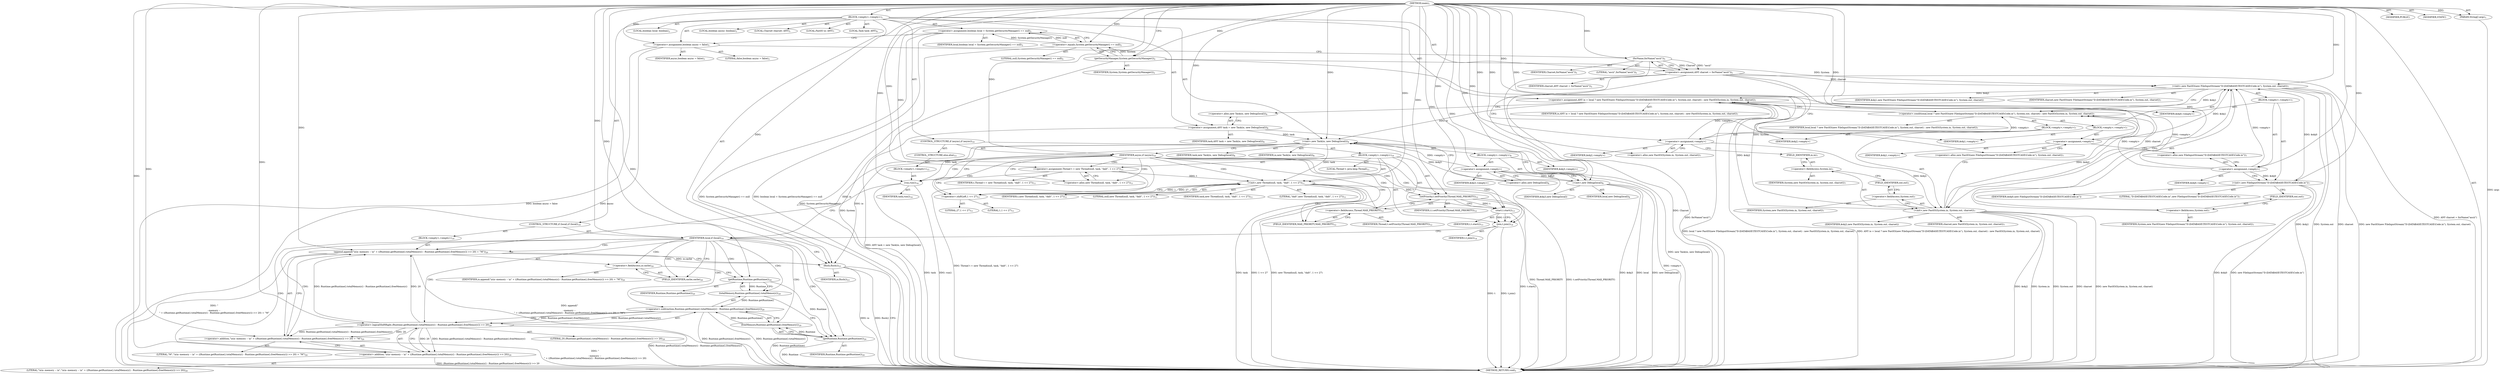 digraph "main" {  
"21" [label = <(METHOD,main)<SUB>1</SUB>> ]
"22" [label = <(PARAM,String[] args)<SUB>1</SUB>> ]
"23" [label = <(BLOCK,&lt;empty&gt;,&lt;empty&gt;)<SUB>1</SUB>> ]
"24" [label = <(LOCAL,boolean local: boolean)<SUB>2</SUB>> ]
"25" [label = <(&lt;operator&gt;.assignment,boolean local = System.getSecurityManager() == null)<SUB>2</SUB>> ]
"26" [label = <(IDENTIFIER,local,boolean local = System.getSecurityManager() == null)<SUB>2</SUB>> ]
"27" [label = <(&lt;operator&gt;.equals,System.getSecurityManager() == null)<SUB>2</SUB>> ]
"28" [label = <(getSecurityManager,System.getSecurityManager())<SUB>2</SUB>> ]
"29" [label = <(IDENTIFIER,System,System.getSecurityManager())<SUB>2</SUB>> ]
"30" [label = <(LITERAL,null,System.getSecurityManager() == null)<SUB>2</SUB>> ]
"31" [label = <(LOCAL,boolean async: boolean)<SUB>3</SUB>> ]
"32" [label = <(&lt;operator&gt;.assignment,boolean async = false)<SUB>3</SUB>> ]
"33" [label = <(IDENTIFIER,async,boolean async = false)<SUB>3</SUB>> ]
"34" [label = <(LITERAL,false,boolean async = false)<SUB>3</SUB>> ]
"35" [label = <(LOCAL,Charset charset: ANY)<SUB>5</SUB>> ]
"36" [label = <(&lt;operator&gt;.assignment,ANY charset = forName(&quot;ascii&quot;))<SUB>5</SUB>> ]
"37" [label = <(IDENTIFIER,charset,ANY charset = forName(&quot;ascii&quot;))<SUB>5</SUB>> ]
"38" [label = <(forName,forName(&quot;ascii&quot;))<SUB>5</SUB>> ]
"39" [label = <(IDENTIFIER,Charset,forName(&quot;ascii&quot;))<SUB>5</SUB>> ]
"40" [label = <(LITERAL,&quot;ascii&quot;,forName(&quot;ascii&quot;))<SUB>5</SUB>> ]
"41" [label = <(LOCAL,FastIO io: ANY)<SUB>7</SUB>> ]
"42" [label = <(&lt;operator&gt;.assignment,ANY io = local ? new FastIO(new FileInputStream(&quot;D:\\DATABASE\\TESTCASE\\Code.in&quot;), System.out, charset) : new FastIO(System.in, System.out, charset))<SUB>7</SUB>> ]
"43" [label = <(IDENTIFIER,io,ANY io = local ? new FastIO(new FileInputStream(&quot;D:\\DATABASE\\TESTCASE\\Code.in&quot;), System.out, charset) : new FastIO(System.in, System.out, charset))<SUB>7</SUB>> ]
"44" [label = <(&lt;operator&gt;.conditional,local ? new FastIO(new FileInputStream(&quot;D:\\DATABASE\\TESTCASE\\Code.in&quot;), System.out, charset) : new FastIO(System.in, System.out, charset))<SUB>7</SUB>> ]
"45" [label = <(IDENTIFIER,local,local ? new FastIO(new FileInputStream(&quot;D:\\DATABASE\\TESTCASE\\Code.in&quot;), System.out, charset) : new FastIO(System.in, System.out, charset))<SUB>7</SUB>> ]
"46" [label = <(BLOCK,&lt;empty&gt;,&lt;empty&gt;)<SUB>7</SUB>> ]
"47" [label = <(&lt;operator&gt;.assignment,&lt;empty&gt;)> ]
"48" [label = <(IDENTIFIER,$obj1,&lt;empty&gt;)> ]
"49" [label = <(&lt;operator&gt;.alloc,new FastIO(new FileInputStream(&quot;D:\\DATABASE\\TESTCASE\\Code.in&quot;), System.out, charset))<SUB>7</SUB>> ]
"50" [label = <(&lt;init&gt;,new FastIO(new FileInputStream(&quot;D:\\DATABASE\\TESTCASE\\Code.in&quot;), System.out, charset))<SUB>7</SUB>> ]
"51" [label = <(IDENTIFIER,$obj1,new FastIO(new FileInputStream(&quot;D:\\DATABASE\\TESTCASE\\Code.in&quot;), System.out, charset))> ]
"52" [label = <(BLOCK,&lt;empty&gt;,&lt;empty&gt;)<SUB>7</SUB>> ]
"53" [label = <(&lt;operator&gt;.assignment,&lt;empty&gt;)> ]
"54" [label = <(IDENTIFIER,$obj0,&lt;empty&gt;)> ]
"55" [label = <(&lt;operator&gt;.alloc,new FileInputStream(&quot;D:\\DATABASE\\TESTCASE\\Code.in&quot;))<SUB>7</SUB>> ]
"56" [label = <(&lt;init&gt;,new FileInputStream(&quot;D:\\DATABASE\\TESTCASE\\Code.in&quot;))<SUB>7</SUB>> ]
"57" [label = <(IDENTIFIER,$obj0,new FileInputStream(&quot;D:\\DATABASE\\TESTCASE\\Code.in&quot;))> ]
"58" [label = <(LITERAL,&quot;D:\\DATABASE\\TESTCASE\\Code.in&quot;,new FileInputStream(&quot;D:\\DATABASE\\TESTCASE\\Code.in&quot;))<SUB>7</SUB>> ]
"59" [label = <(IDENTIFIER,$obj0,&lt;empty&gt;)> ]
"60" [label = <(&lt;operator&gt;.fieldAccess,System.out)<SUB>7</SUB>> ]
"61" [label = <(IDENTIFIER,System,new FastIO(new FileInputStream(&quot;D:\\DATABASE\\TESTCASE\\Code.in&quot;), System.out, charset))<SUB>7</SUB>> ]
"62" [label = <(FIELD_IDENTIFIER,out,out)<SUB>7</SUB>> ]
"63" [label = <(IDENTIFIER,charset,new FastIO(new FileInputStream(&quot;D:\\DATABASE\\TESTCASE\\Code.in&quot;), System.out, charset))<SUB>7</SUB>> ]
"64" [label = <(IDENTIFIER,$obj1,&lt;empty&gt;)> ]
"65" [label = <(BLOCK,&lt;empty&gt;,&lt;empty&gt;)<SUB>7</SUB>> ]
"66" [label = <(&lt;operator&gt;.assignment,&lt;empty&gt;)> ]
"67" [label = <(IDENTIFIER,$obj2,&lt;empty&gt;)> ]
"68" [label = <(&lt;operator&gt;.alloc,new FastIO(System.in, System.out, charset))<SUB>7</SUB>> ]
"69" [label = <(&lt;init&gt;,new FastIO(System.in, System.out, charset))<SUB>7</SUB>> ]
"70" [label = <(IDENTIFIER,$obj2,new FastIO(System.in, System.out, charset))> ]
"71" [label = <(&lt;operator&gt;.fieldAccess,System.in)<SUB>7</SUB>> ]
"72" [label = <(IDENTIFIER,System,new FastIO(System.in, System.out, charset))<SUB>7</SUB>> ]
"73" [label = <(FIELD_IDENTIFIER,in,in)<SUB>7</SUB>> ]
"74" [label = <(&lt;operator&gt;.fieldAccess,System.out)<SUB>7</SUB>> ]
"75" [label = <(IDENTIFIER,System,new FastIO(System.in, System.out, charset))<SUB>7</SUB>> ]
"76" [label = <(FIELD_IDENTIFIER,out,out)<SUB>7</SUB>> ]
"77" [label = <(IDENTIFIER,charset,new FastIO(System.in, System.out, charset))<SUB>7</SUB>> ]
"78" [label = <(IDENTIFIER,$obj2,&lt;empty&gt;)> ]
"4" [label = <(LOCAL,Task task: ANY)<SUB>8</SUB>> ]
"79" [label = <(&lt;operator&gt;.assignment,ANY task = new Task(io, new Debug(local)))<SUB>8</SUB>> ]
"80" [label = <(IDENTIFIER,task,ANY task = new Task(io, new Debug(local)))<SUB>8</SUB>> ]
"81" [label = <(&lt;operator&gt;.alloc,new Task(io, new Debug(local)))<SUB>8</SUB>> ]
"82" [label = <(&lt;init&gt;,new Task(io, new Debug(local)))<SUB>8</SUB>> ]
"3" [label = <(IDENTIFIER,task,new Task(io, new Debug(local)))<SUB>8</SUB>> ]
"83" [label = <(IDENTIFIER,io,new Task(io, new Debug(local)))<SUB>8</SUB>> ]
"84" [label = <(BLOCK,&lt;empty&gt;,&lt;empty&gt;)<SUB>8</SUB>> ]
"85" [label = <(&lt;operator&gt;.assignment,&lt;empty&gt;)> ]
"86" [label = <(IDENTIFIER,$obj3,&lt;empty&gt;)> ]
"87" [label = <(&lt;operator&gt;.alloc,new Debug(local))<SUB>8</SUB>> ]
"88" [label = <(&lt;init&gt;,new Debug(local))<SUB>8</SUB>> ]
"89" [label = <(IDENTIFIER,$obj3,new Debug(local))> ]
"90" [label = <(IDENTIFIER,local,new Debug(local))<SUB>8</SUB>> ]
"91" [label = <(IDENTIFIER,$obj3,&lt;empty&gt;)> ]
"92" [label = <(CONTROL_STRUCTURE,if (async),if (async))<SUB>10</SUB>> ]
"93" [label = <(IDENTIFIER,async,if (async))<SUB>10</SUB>> ]
"94" [label = <(BLOCK,&lt;empty&gt;,&lt;empty&gt;)<SUB>10</SUB>> ]
"6" [label = <(LOCAL,Thread t: java.lang.Thread)<SUB>11</SUB>> ]
"95" [label = <(&lt;operator&gt;.assignment,Thread t = new Thread(null, task, &quot;dalt&quot;, 1 &lt;&lt; 27))<SUB>11</SUB>> ]
"96" [label = <(IDENTIFIER,t,Thread t = new Thread(null, task, &quot;dalt&quot;, 1 &lt;&lt; 27))<SUB>11</SUB>> ]
"97" [label = <(&lt;operator&gt;.alloc,new Thread(null, task, &quot;dalt&quot;, 1 &lt;&lt; 27))<SUB>11</SUB>> ]
"98" [label = <(&lt;init&gt;,new Thread(null, task, &quot;dalt&quot;, 1 &lt;&lt; 27))<SUB>11</SUB>> ]
"5" [label = <(IDENTIFIER,t,new Thread(null, task, &quot;dalt&quot;, 1 &lt;&lt; 27))<SUB>11</SUB>> ]
"99" [label = <(LITERAL,null,new Thread(null, task, &quot;dalt&quot;, 1 &lt;&lt; 27))<SUB>11</SUB>> ]
"100" [label = <(IDENTIFIER,task,new Thread(null, task, &quot;dalt&quot;, 1 &lt;&lt; 27))<SUB>11</SUB>> ]
"101" [label = <(LITERAL,&quot;dalt&quot;,new Thread(null, task, &quot;dalt&quot;, 1 &lt;&lt; 27))<SUB>11</SUB>> ]
"102" [label = <(&lt;operator&gt;.shiftLeft,1 &lt;&lt; 27)<SUB>11</SUB>> ]
"103" [label = <(LITERAL,1,1 &lt;&lt; 27)<SUB>11</SUB>> ]
"104" [label = <(LITERAL,27,1 &lt;&lt; 27)<SUB>11</SUB>> ]
"105" [label = <(setPriority,t.setPriority(Thread.MAX_PRIORITY))<SUB>12</SUB>> ]
"106" [label = <(IDENTIFIER,t,t.setPriority(Thread.MAX_PRIORITY))<SUB>12</SUB>> ]
"107" [label = <(&lt;operator&gt;.fieldAccess,Thread.MAX_PRIORITY)<SUB>12</SUB>> ]
"108" [label = <(IDENTIFIER,Thread,t.setPriority(Thread.MAX_PRIORITY))<SUB>12</SUB>> ]
"109" [label = <(FIELD_IDENTIFIER,MAX_PRIORITY,MAX_PRIORITY)<SUB>12</SUB>> ]
"110" [label = <(start,t.start())<SUB>13</SUB>> ]
"111" [label = <(IDENTIFIER,t,t.start())<SUB>13</SUB>> ]
"112" [label = <(join,t.join())<SUB>14</SUB>> ]
"113" [label = <(IDENTIFIER,t,t.join())<SUB>14</SUB>> ]
"114" [label = <(CONTROL_STRUCTURE,else,else)<SUB>15</SUB>> ]
"115" [label = <(BLOCK,&lt;empty&gt;,&lt;empty&gt;)<SUB>15</SUB>> ]
"116" [label = <(run,run())<SUB>16</SUB>> ]
"117" [label = <(IDENTIFIER,task,run())<SUB>16</SUB>> ]
"118" [label = <(CONTROL_STRUCTURE,if (local),if (local))<SUB>19</SUB>> ]
"119" [label = <(IDENTIFIER,local,if (local))<SUB>19</SUB>> ]
"120" [label = <(BLOCK,&lt;empty&gt;,&lt;empty&gt;)<SUB>19</SUB>> ]
"121" [label = <(append,append(&quot;\n\n--memory -- \n&quot; + ((Runtime.getRuntime().totalMemory() - Runtime.getRuntime().freeMemory()) &gt;&gt; 20) + &quot;M&quot;))<SUB>20</SUB>> ]
"122" [label = <(&lt;operator&gt;.fieldAccess,io.cache)<SUB>20</SUB>> ]
"123" [label = <(IDENTIFIER,io,append(&quot;\n\n--memory -- \n&quot; + ((Runtime.getRuntime().totalMemory() - Runtime.getRuntime().freeMemory()) &gt;&gt; 20) + &quot;M&quot;))<SUB>20</SUB>> ]
"124" [label = <(FIELD_IDENTIFIER,cache,cache)<SUB>20</SUB>> ]
"125" [label = <(&lt;operator&gt;.addition,&quot;\n\n--memory -- \n&quot; + ((Runtime.getRuntime().totalMemory() - Runtime.getRuntime().freeMemory()) &gt;&gt; 20) + &quot;M&quot;)<SUB>20</SUB>> ]
"126" [label = <(&lt;operator&gt;.addition,&quot;\n\n--memory -- \n&quot; + ((Runtime.getRuntime().totalMemory() - Runtime.getRuntime().freeMemory()) &gt;&gt; 20))<SUB>20</SUB>> ]
"127" [label = <(LITERAL,&quot;\n\n--memory -- \n&quot;,&quot;\n\n--memory -- \n&quot; + ((Runtime.getRuntime().totalMemory() - Runtime.getRuntime().freeMemory()) &gt;&gt; 20))<SUB>20</SUB>> ]
"128" [label = <(&lt;operator&gt;.logicalShiftRight,(Runtime.getRuntime().totalMemory() - Runtime.getRuntime().freeMemory()) &gt;&gt; 20)<SUB>20</SUB>> ]
"129" [label = <(&lt;operator&gt;.subtraction,Runtime.getRuntime().totalMemory() - Runtime.getRuntime().freeMemory())<SUB>20</SUB>> ]
"130" [label = <(totalMemory,Runtime.getRuntime().totalMemory())<SUB>20</SUB>> ]
"131" [label = <(getRuntime,Runtime.getRuntime())<SUB>20</SUB>> ]
"132" [label = <(IDENTIFIER,Runtime,Runtime.getRuntime())<SUB>20</SUB>> ]
"133" [label = <(freeMemory,Runtime.getRuntime().freeMemory())<SUB>20</SUB>> ]
"134" [label = <(getRuntime,Runtime.getRuntime())<SUB>20</SUB>> ]
"135" [label = <(IDENTIFIER,Runtime,Runtime.getRuntime())<SUB>20</SUB>> ]
"136" [label = <(LITERAL,20,(Runtime.getRuntime().totalMemory() - Runtime.getRuntime().freeMemory()) &gt;&gt; 20)<SUB>20</SUB>> ]
"137" [label = <(LITERAL,&quot;M&quot;,&quot;\n\n--memory -- \n&quot; + ((Runtime.getRuntime().totalMemory() - Runtime.getRuntime().freeMemory()) &gt;&gt; 20) + &quot;M&quot;)<SUB>20</SUB>> ]
"138" [label = <(flush,flush())<SUB>23</SUB>> ]
"139" [label = <(IDENTIFIER,io,flush())<SUB>23</SUB>> ]
"140" [label = <(MODIFIER,PUBLIC)> ]
"141" [label = <(MODIFIER,STATIC)> ]
"142" [label = <(METHOD_RETURN,void)<SUB>1</SUB>> ]
  "21" -> "22"  [ label = "AST: "] 
  "21" -> "23"  [ label = "AST: "] 
  "21" -> "140"  [ label = "AST: "] 
  "21" -> "141"  [ label = "AST: "] 
  "21" -> "142"  [ label = "AST: "] 
  "23" -> "24"  [ label = "AST: "] 
  "23" -> "25"  [ label = "AST: "] 
  "23" -> "31"  [ label = "AST: "] 
  "23" -> "32"  [ label = "AST: "] 
  "23" -> "35"  [ label = "AST: "] 
  "23" -> "36"  [ label = "AST: "] 
  "23" -> "41"  [ label = "AST: "] 
  "23" -> "42"  [ label = "AST: "] 
  "23" -> "4"  [ label = "AST: "] 
  "23" -> "79"  [ label = "AST: "] 
  "23" -> "82"  [ label = "AST: "] 
  "23" -> "92"  [ label = "AST: "] 
  "23" -> "118"  [ label = "AST: "] 
  "23" -> "138"  [ label = "AST: "] 
  "25" -> "26"  [ label = "AST: "] 
  "25" -> "27"  [ label = "AST: "] 
  "27" -> "28"  [ label = "AST: "] 
  "27" -> "30"  [ label = "AST: "] 
  "28" -> "29"  [ label = "AST: "] 
  "32" -> "33"  [ label = "AST: "] 
  "32" -> "34"  [ label = "AST: "] 
  "36" -> "37"  [ label = "AST: "] 
  "36" -> "38"  [ label = "AST: "] 
  "38" -> "39"  [ label = "AST: "] 
  "38" -> "40"  [ label = "AST: "] 
  "42" -> "43"  [ label = "AST: "] 
  "42" -> "44"  [ label = "AST: "] 
  "44" -> "45"  [ label = "AST: "] 
  "44" -> "46"  [ label = "AST: "] 
  "44" -> "65"  [ label = "AST: "] 
  "46" -> "47"  [ label = "AST: "] 
  "46" -> "50"  [ label = "AST: "] 
  "46" -> "64"  [ label = "AST: "] 
  "47" -> "48"  [ label = "AST: "] 
  "47" -> "49"  [ label = "AST: "] 
  "50" -> "51"  [ label = "AST: "] 
  "50" -> "52"  [ label = "AST: "] 
  "50" -> "60"  [ label = "AST: "] 
  "50" -> "63"  [ label = "AST: "] 
  "52" -> "53"  [ label = "AST: "] 
  "52" -> "56"  [ label = "AST: "] 
  "52" -> "59"  [ label = "AST: "] 
  "53" -> "54"  [ label = "AST: "] 
  "53" -> "55"  [ label = "AST: "] 
  "56" -> "57"  [ label = "AST: "] 
  "56" -> "58"  [ label = "AST: "] 
  "60" -> "61"  [ label = "AST: "] 
  "60" -> "62"  [ label = "AST: "] 
  "65" -> "66"  [ label = "AST: "] 
  "65" -> "69"  [ label = "AST: "] 
  "65" -> "78"  [ label = "AST: "] 
  "66" -> "67"  [ label = "AST: "] 
  "66" -> "68"  [ label = "AST: "] 
  "69" -> "70"  [ label = "AST: "] 
  "69" -> "71"  [ label = "AST: "] 
  "69" -> "74"  [ label = "AST: "] 
  "69" -> "77"  [ label = "AST: "] 
  "71" -> "72"  [ label = "AST: "] 
  "71" -> "73"  [ label = "AST: "] 
  "74" -> "75"  [ label = "AST: "] 
  "74" -> "76"  [ label = "AST: "] 
  "79" -> "80"  [ label = "AST: "] 
  "79" -> "81"  [ label = "AST: "] 
  "82" -> "3"  [ label = "AST: "] 
  "82" -> "83"  [ label = "AST: "] 
  "82" -> "84"  [ label = "AST: "] 
  "84" -> "85"  [ label = "AST: "] 
  "84" -> "88"  [ label = "AST: "] 
  "84" -> "91"  [ label = "AST: "] 
  "85" -> "86"  [ label = "AST: "] 
  "85" -> "87"  [ label = "AST: "] 
  "88" -> "89"  [ label = "AST: "] 
  "88" -> "90"  [ label = "AST: "] 
  "92" -> "93"  [ label = "AST: "] 
  "92" -> "94"  [ label = "AST: "] 
  "92" -> "114"  [ label = "AST: "] 
  "94" -> "6"  [ label = "AST: "] 
  "94" -> "95"  [ label = "AST: "] 
  "94" -> "98"  [ label = "AST: "] 
  "94" -> "105"  [ label = "AST: "] 
  "94" -> "110"  [ label = "AST: "] 
  "94" -> "112"  [ label = "AST: "] 
  "95" -> "96"  [ label = "AST: "] 
  "95" -> "97"  [ label = "AST: "] 
  "98" -> "5"  [ label = "AST: "] 
  "98" -> "99"  [ label = "AST: "] 
  "98" -> "100"  [ label = "AST: "] 
  "98" -> "101"  [ label = "AST: "] 
  "98" -> "102"  [ label = "AST: "] 
  "102" -> "103"  [ label = "AST: "] 
  "102" -> "104"  [ label = "AST: "] 
  "105" -> "106"  [ label = "AST: "] 
  "105" -> "107"  [ label = "AST: "] 
  "107" -> "108"  [ label = "AST: "] 
  "107" -> "109"  [ label = "AST: "] 
  "110" -> "111"  [ label = "AST: "] 
  "112" -> "113"  [ label = "AST: "] 
  "114" -> "115"  [ label = "AST: "] 
  "115" -> "116"  [ label = "AST: "] 
  "116" -> "117"  [ label = "AST: "] 
  "118" -> "119"  [ label = "AST: "] 
  "118" -> "120"  [ label = "AST: "] 
  "120" -> "121"  [ label = "AST: "] 
  "121" -> "122"  [ label = "AST: "] 
  "121" -> "125"  [ label = "AST: "] 
  "122" -> "123"  [ label = "AST: "] 
  "122" -> "124"  [ label = "AST: "] 
  "125" -> "126"  [ label = "AST: "] 
  "125" -> "137"  [ label = "AST: "] 
  "126" -> "127"  [ label = "AST: "] 
  "126" -> "128"  [ label = "AST: "] 
  "128" -> "129"  [ label = "AST: "] 
  "128" -> "136"  [ label = "AST: "] 
  "129" -> "130"  [ label = "AST: "] 
  "129" -> "133"  [ label = "AST: "] 
  "130" -> "131"  [ label = "AST: "] 
  "131" -> "132"  [ label = "AST: "] 
  "133" -> "134"  [ label = "AST: "] 
  "134" -> "135"  [ label = "AST: "] 
  "138" -> "139"  [ label = "AST: "] 
  "25" -> "32"  [ label = "CFG: "] 
  "32" -> "38"  [ label = "CFG: "] 
  "36" -> "49"  [ label = "CFG: "] 
  "36" -> "68"  [ label = "CFG: "] 
  "42" -> "81"  [ label = "CFG: "] 
  "79" -> "87"  [ label = "CFG: "] 
  "82" -> "93"  [ label = "CFG: "] 
  "138" -> "142"  [ label = "CFG: "] 
  "27" -> "25"  [ label = "CFG: "] 
  "38" -> "36"  [ label = "CFG: "] 
  "44" -> "42"  [ label = "CFG: "] 
  "81" -> "79"  [ label = "CFG: "] 
  "93" -> "97"  [ label = "CFG: "] 
  "93" -> "116"  [ label = "CFG: "] 
  "119" -> "124"  [ label = "CFG: "] 
  "119" -> "138"  [ label = "CFG: "] 
  "28" -> "27"  [ label = "CFG: "] 
  "85" -> "88"  [ label = "CFG: "] 
  "88" -> "82"  [ label = "CFG: "] 
  "95" -> "102"  [ label = "CFG: "] 
  "98" -> "109"  [ label = "CFG: "] 
  "105" -> "110"  [ label = "CFG: "] 
  "110" -> "112"  [ label = "CFG: "] 
  "112" -> "119"  [ label = "CFG: "] 
  "121" -> "138"  [ label = "CFG: "] 
  "47" -> "55"  [ label = "CFG: "] 
  "50" -> "44"  [ label = "CFG: "] 
  "66" -> "73"  [ label = "CFG: "] 
  "69" -> "44"  [ label = "CFG: "] 
  "87" -> "85"  [ label = "CFG: "] 
  "97" -> "95"  [ label = "CFG: "] 
  "102" -> "98"  [ label = "CFG: "] 
  "107" -> "105"  [ label = "CFG: "] 
  "116" -> "119"  [ label = "CFG: "] 
  "122" -> "131"  [ label = "CFG: "] 
  "125" -> "121"  [ label = "CFG: "] 
  "49" -> "47"  [ label = "CFG: "] 
  "60" -> "50"  [ label = "CFG: "] 
  "68" -> "66"  [ label = "CFG: "] 
  "71" -> "76"  [ label = "CFG: "] 
  "74" -> "69"  [ label = "CFG: "] 
  "109" -> "107"  [ label = "CFG: "] 
  "124" -> "122"  [ label = "CFG: "] 
  "126" -> "125"  [ label = "CFG: "] 
  "53" -> "56"  [ label = "CFG: "] 
  "56" -> "62"  [ label = "CFG: "] 
  "62" -> "60"  [ label = "CFG: "] 
  "73" -> "71"  [ label = "CFG: "] 
  "76" -> "74"  [ label = "CFG: "] 
  "128" -> "126"  [ label = "CFG: "] 
  "55" -> "53"  [ label = "CFG: "] 
  "129" -> "128"  [ label = "CFG: "] 
  "130" -> "134"  [ label = "CFG: "] 
  "133" -> "129"  [ label = "CFG: "] 
  "131" -> "130"  [ label = "CFG: "] 
  "134" -> "133"  [ label = "CFG: "] 
  "21" -> "28"  [ label = "CFG: "] 
  "22" -> "142"  [ label = "DDG: args"] 
  "28" -> "142"  [ label = "DDG: System"] 
  "27" -> "142"  [ label = "DDG: System.getSecurityManager()"] 
  "25" -> "142"  [ label = "DDG: System.getSecurityManager() == null"] 
  "25" -> "142"  [ label = "DDG: boolean local = System.getSecurityManager() == null"] 
  "32" -> "142"  [ label = "DDG: async"] 
  "32" -> "142"  [ label = "DDG: boolean async = false"] 
  "36" -> "142"  [ label = "DDG: forName(&quot;ascii&quot;)"] 
  "36" -> "142"  [ label = "DDG: ANY charset = forName(&quot;ascii&quot;)"] 
  "69" -> "142"  [ label = "DDG: $obj2"] 
  "69" -> "142"  [ label = "DDG: System.in"] 
  "69" -> "142"  [ label = "DDG: System.out"] 
  "69" -> "142"  [ label = "DDG: charset"] 
  "69" -> "142"  [ label = "DDG: new FastIO(System.in, System.out, charset)"] 
  "50" -> "142"  [ label = "DDG: $obj1"] 
  "56" -> "142"  [ label = "DDG: $obj0"] 
  "56" -> "142"  [ label = "DDG: new FileInputStream(&quot;D:\\DATABASE\\TESTCASE\\Code.in&quot;)"] 
  "50" -> "142"  [ label = "DDG: System.out"] 
  "50" -> "142"  [ label = "DDG: charset"] 
  "50" -> "142"  [ label = "DDG: new FastIO(new FileInputStream(&quot;D:\\DATABASE\\TESTCASE\\Code.in&quot;), System.out, charset)"] 
  "42" -> "142"  [ label = "DDG: local ? new FastIO(new FileInputStream(&quot;D:\\DATABASE\\TESTCASE\\Code.in&quot;), System.out, charset) : new FastIO(System.in, System.out, charset)"] 
  "42" -> "142"  [ label = "DDG: ANY io = local ? new FastIO(new FileInputStream(&quot;D:\\DATABASE\\TESTCASE\\Code.in&quot;), System.out, charset) : new FastIO(System.in, System.out, charset)"] 
  "79" -> "142"  [ label = "DDG: ANY task = new Task(io, new Debug(local))"] 
  "85" -> "142"  [ label = "DDG: &lt;empty&gt;"] 
  "88" -> "142"  [ label = "DDG: $obj3"] 
  "88" -> "142"  [ label = "DDG: local"] 
  "88" -> "142"  [ label = "DDG: new Debug(local)"] 
  "82" -> "142"  [ label = "DDG: new Task(io, new Debug(local))"] 
  "116" -> "142"  [ label = "DDG: task"] 
  "116" -> "142"  [ label = "DDG: run()"] 
  "95" -> "142"  [ label = "DDG: Thread t = new Thread(null, task, &quot;dalt&quot;, 1 &lt;&lt; 27)"] 
  "98" -> "142"  [ label = "DDG: task"] 
  "98" -> "142"  [ label = "DDG: 1 &lt;&lt; 27"] 
  "98" -> "142"  [ label = "DDG: new Thread(null, task, &quot;dalt&quot;, 1 &lt;&lt; 27)"] 
  "105" -> "142"  [ label = "DDG: Thread.MAX_PRIORITY"] 
  "105" -> "142"  [ label = "DDG: t.setPriority(Thread.MAX_PRIORITY)"] 
  "110" -> "142"  [ label = "DDG: t.start()"] 
  "112" -> "142"  [ label = "DDG: t"] 
  "112" -> "142"  [ label = "DDG: t.join()"] 
  "129" -> "142"  [ label = "DDG: Runtime.getRuntime().totalMemory()"] 
  "134" -> "142"  [ label = "DDG: Runtime"] 
  "133" -> "142"  [ label = "DDG: Runtime.getRuntime()"] 
  "129" -> "142"  [ label = "DDG: Runtime.getRuntime().freeMemory()"] 
  "128" -> "142"  [ label = "DDG: Runtime.getRuntime().totalMemory() - Runtime.getRuntime().freeMemory()"] 
  "126" -> "142"  [ label = "DDG: (Runtime.getRuntime().totalMemory() - Runtime.getRuntime().freeMemory()) &gt;&gt; 20"] 
  "125" -> "142"  [ label = "DDG: &quot;\n\n--memory -- \n&quot; + ((Runtime.getRuntime().totalMemory() - Runtime.getRuntime().freeMemory()) &gt;&gt; 20)"] 
  "121" -> "142"  [ label = "DDG: &quot;\n\n--memory -- \n&quot; + ((Runtime.getRuntime().totalMemory() - Runtime.getRuntime().freeMemory()) &gt;&gt; 20) + &quot;M&quot;"] 
  "121" -> "142"  [ label = "DDG: append(&quot;\n\n--memory -- \n&quot; + ((Runtime.getRuntime().totalMemory() - Runtime.getRuntime().freeMemory()) &gt;&gt; 20) + &quot;M&quot;)"] 
  "138" -> "142"  [ label = "DDG: io"] 
  "138" -> "142"  [ label = "DDG: flush()"] 
  "38" -> "142"  [ label = "DDG: Charset"] 
  "21" -> "22"  [ label = "DDG: "] 
  "27" -> "25"  [ label = "DDG: System.getSecurityManager()"] 
  "27" -> "25"  [ label = "DDG: null"] 
  "21" -> "32"  [ label = "DDG: "] 
  "38" -> "36"  [ label = "DDG: Charset"] 
  "38" -> "36"  [ label = "DDG: &quot;ascii&quot;"] 
  "66" -> "42"  [ label = "DDG: &lt;empty&gt;"] 
  "53" -> "42"  [ label = "DDG: &lt;empty&gt;"] 
  "50" -> "42"  [ label = "DDG: $obj1"] 
  "69" -> "42"  [ label = "DDG: $obj2"] 
  "21" -> "79"  [ label = "DDG: "] 
  "79" -> "82"  [ label = "DDG: task"] 
  "21" -> "82"  [ label = "DDG: "] 
  "42" -> "82"  [ label = "DDG: io"] 
  "85" -> "82"  [ label = "DDG: &lt;empty&gt;"] 
  "88" -> "82"  [ label = "DDG: $obj3"] 
  "21" -> "93"  [ label = "DDG: "] 
  "21" -> "119"  [ label = "DDG: "] 
  "82" -> "138"  [ label = "DDG: io"] 
  "121" -> "138"  [ label = "DDG: io.cache"] 
  "21" -> "138"  [ label = "DDG: "] 
  "28" -> "27"  [ label = "DDG: System"] 
  "21" -> "27"  [ label = "DDG: "] 
  "21" -> "38"  [ label = "DDG: "] 
  "66" -> "44"  [ label = "DDG: &lt;empty&gt;"] 
  "53" -> "44"  [ label = "DDG: &lt;empty&gt;"] 
  "50" -> "44"  [ label = "DDG: $obj1"] 
  "69" -> "44"  [ label = "DDG: $obj2"] 
  "21" -> "85"  [ label = "DDG: "] 
  "21" -> "91"  [ label = "DDG: "] 
  "21" -> "95"  [ label = "DDG: "] 
  "21" -> "28"  [ label = "DDG: "] 
  "21" -> "47"  [ label = "DDG: "] 
  "21" -> "64"  [ label = "DDG: "] 
  "21" -> "66"  [ label = "DDG: "] 
  "21" -> "78"  [ label = "DDG: "] 
  "85" -> "88"  [ label = "DDG: $obj3"] 
  "21" -> "88"  [ label = "DDG: "] 
  "95" -> "98"  [ label = "DDG: t"] 
  "21" -> "98"  [ label = "DDG: "] 
  "82" -> "98"  [ label = "DDG: task"] 
  "102" -> "98"  [ label = "DDG: 1"] 
  "102" -> "98"  [ label = "DDG: 27"] 
  "98" -> "105"  [ label = "DDG: t"] 
  "21" -> "105"  [ label = "DDG: "] 
  "105" -> "110"  [ label = "DDG: t"] 
  "21" -> "110"  [ label = "DDG: "] 
  "110" -> "112"  [ label = "DDG: t"] 
  "21" -> "112"  [ label = "DDG: "] 
  "82" -> "121"  [ label = "DDG: io"] 
  "21" -> "121"  [ label = "DDG: "] 
  "128" -> "121"  [ label = "DDG: Runtime.getRuntime().totalMemory() - Runtime.getRuntime().freeMemory()"] 
  "128" -> "121"  [ label = "DDG: 20"] 
  "47" -> "50"  [ label = "DDG: $obj1"] 
  "21" -> "50"  [ label = "DDG: "] 
  "53" -> "50"  [ label = "DDG: &lt;empty&gt;"] 
  "56" -> "50"  [ label = "DDG: $obj0"] 
  "28" -> "50"  [ label = "DDG: System"] 
  "36" -> "50"  [ label = "DDG: charset"] 
  "66" -> "69"  [ label = "DDG: $obj2"] 
  "21" -> "69"  [ label = "DDG: "] 
  "28" -> "69"  [ label = "DDG: System"] 
  "36" -> "69"  [ label = "DDG: charset"] 
  "21" -> "102"  [ label = "DDG: "] 
  "82" -> "116"  [ label = "DDG: task"] 
  "21" -> "116"  [ label = "DDG: "] 
  "21" -> "125"  [ label = "DDG: "] 
  "128" -> "125"  [ label = "DDG: Runtime.getRuntime().totalMemory() - Runtime.getRuntime().freeMemory()"] 
  "128" -> "125"  [ label = "DDG: 20"] 
  "21" -> "53"  [ label = "DDG: "] 
  "21" -> "59"  [ label = "DDG: "] 
  "21" -> "126"  [ label = "DDG: "] 
  "128" -> "126"  [ label = "DDG: Runtime.getRuntime().totalMemory() - Runtime.getRuntime().freeMemory()"] 
  "128" -> "126"  [ label = "DDG: 20"] 
  "53" -> "56"  [ label = "DDG: $obj0"] 
  "21" -> "56"  [ label = "DDG: "] 
  "129" -> "128"  [ label = "DDG: Runtime.getRuntime().totalMemory()"] 
  "129" -> "128"  [ label = "DDG: Runtime.getRuntime().freeMemory()"] 
  "21" -> "128"  [ label = "DDG: "] 
  "130" -> "129"  [ label = "DDG: Runtime.getRuntime()"] 
  "133" -> "129"  [ label = "DDG: Runtime.getRuntime()"] 
  "131" -> "130"  [ label = "DDG: Runtime"] 
  "134" -> "133"  [ label = "DDG: Runtime"] 
  "21" -> "131"  [ label = "DDG: "] 
  "131" -> "134"  [ label = "DDG: Runtime"] 
  "21" -> "134"  [ label = "DDG: "] 
  "93" -> "107"  [ label = "CDG: "] 
  "93" -> "98"  [ label = "CDG: "] 
  "93" -> "116"  [ label = "CDG: "] 
  "93" -> "102"  [ label = "CDG: "] 
  "93" -> "95"  [ label = "CDG: "] 
  "93" -> "97"  [ label = "CDG: "] 
  "93" -> "112"  [ label = "CDG: "] 
  "93" -> "105"  [ label = "CDG: "] 
  "93" -> "110"  [ label = "CDG: "] 
  "93" -> "109"  [ label = "CDG: "] 
  "119" -> "122"  [ label = "CDG: "] 
  "119" -> "128"  [ label = "CDG: "] 
  "119" -> "131"  [ label = "CDG: "] 
  "119" -> "121"  [ label = "CDG: "] 
  "119" -> "129"  [ label = "CDG: "] 
  "119" -> "134"  [ label = "CDG: "] 
  "119" -> "126"  [ label = "CDG: "] 
  "119" -> "130"  [ label = "CDG: "] 
  "119" -> "124"  [ label = "CDG: "] 
  "119" -> "125"  [ label = "CDG: "] 
  "119" -> "133"  [ label = "CDG: "] 
}
